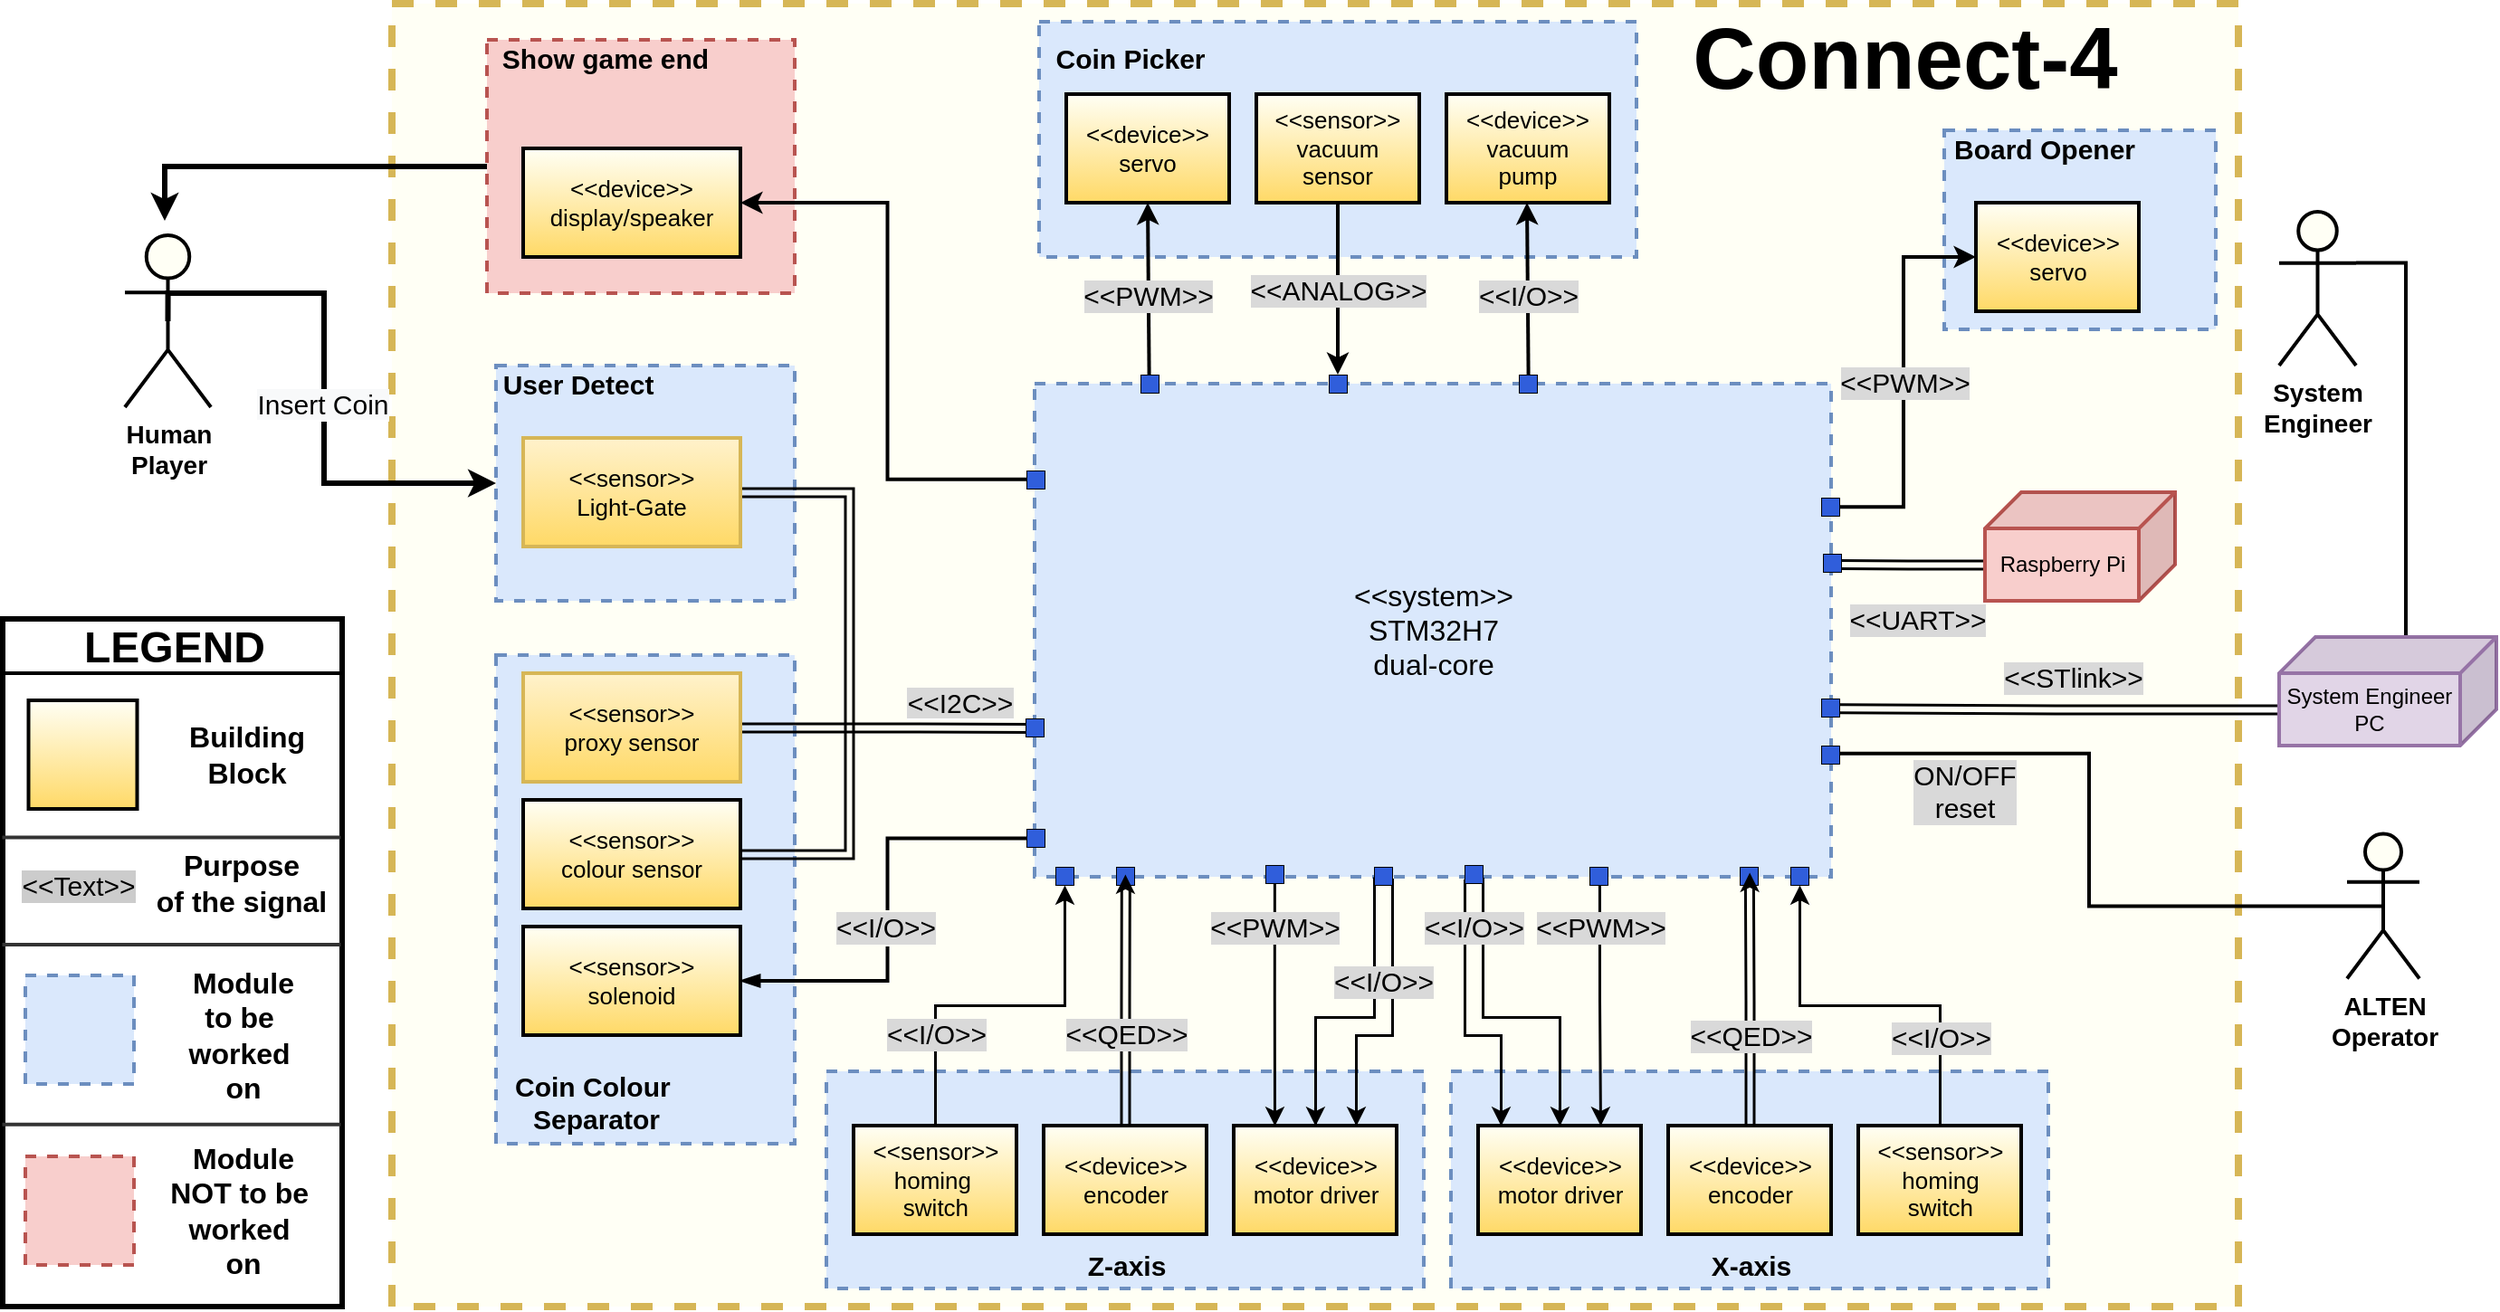<mxfile version="17.4.2" type="device"><diagram id="00yoi1Ky8eB2BO6CKHGO" name="Page-1"><mxGraphModel dx="1700" dy="1131" grid="1" gridSize="10" guides="1" tooltips="1" connect="1" arrows="1" fold="1" page="1" pageScale="1" pageWidth="827" pageHeight="1169" math="0" shadow="0"><root><mxCell id="0"/><mxCell id="1" parent="0"/><mxCell id="k4YN0dnMEfI7_ty_lCwc-16" value="" style="rounded=0;whiteSpace=wrap;html=1;fontSize=24;strokeWidth=3;" vertex="1" parent="1"><mxGeometry x="112.5" y="540" width="187.5" height="380" as="geometry"/></mxCell><mxCell id="MGA8tXkHAFM7N2UBuDl_-1" value="" style="rounded=0;whiteSpace=wrap;html=1;fillColor=#FFFFF5;strokeColor=#d6b656;strokeWidth=4;dashed=1;" parent="1" vertex="1"><mxGeometry x="327.5" y="200" width="1020" height="720" as="geometry"/></mxCell><mxCell id="k4YN0dnMEfI7_ty_lCwc-5" style="edgeStyle=orthogonalEdgeStyle;rounded=0;orthogonalLoop=1;jettySize=auto;html=1;exitX=0;exitY=0.5;exitDx=0;exitDy=0;strokeWidth=3;" edge="1" parent="1" source="MGA8tXkHAFM7N2UBuDl_-2"><mxGeometry relative="1" as="geometry"><mxPoint x="202" y="320" as="targetPoint"/><Array as="points"><mxPoint x="202" y="290"/></Array></mxGeometry></mxCell><mxCell id="MGA8tXkHAFM7N2UBuDl_-2" value="&lt;div style=&quot;text-align: justify&quot;&gt;&lt;br&gt;&lt;/div&gt;" style="rounded=0;whiteSpace=wrap;html=1;dashed=1;strokeWidth=2;fillColor=#f8cecc;strokeColor=#b85450;align=center;" parent="1" vertex="1"><mxGeometry x="380" y="220" width="170" height="140" as="geometry"/></mxCell><mxCell id="MGA8tXkHAFM7N2UBuDl_-3" value="" style="rounded=0;whiteSpace=wrap;html=1;dashed=1;strokeWidth=2;fillColor=#dae8fc;strokeColor=#6c8ebf;" parent="1" vertex="1"><mxGeometry x="685" y="210" width="330" height="130" as="geometry"/></mxCell><mxCell id="MGA8tXkHAFM7N2UBuDl_-4" value="" style="rounded=0;whiteSpace=wrap;html=1;dashed=1;strokeWidth=2;fillColor=#dae8fc;strokeColor=#6c8ebf;" parent="1" vertex="1"><mxGeometry x="385" y="400" width="165" height="130" as="geometry"/></mxCell><mxCell id="MGA8tXkHAFM7N2UBuDl_-5" value="" style="rounded=0;whiteSpace=wrap;html=1;dashed=1;strokeWidth=2;fillColor=#dae8fc;strokeColor=#6c8ebf;" parent="1" vertex="1"><mxGeometry x="1185" y="270" width="150" height="110" as="geometry"/></mxCell><mxCell id="MGA8tXkHAFM7N2UBuDl_-79" value="&amp;lt;&amp;lt;PWM&amp;gt;&amp;gt;" style="edgeStyle=orthogonalEdgeStyle;rounded=0;orthogonalLoop=1;jettySize=auto;html=1;exitX=1;exitY=0.25;exitDx=0;exitDy=0;entryX=0;entryY=0.5;entryDx=0;entryDy=0;fontSize=15;fontColor=default;strokeWidth=2;labelBackgroundColor=#D9D9D9;" parent="1" source="MGA8tXkHAFM7N2UBuDl_-6" target="MGA8tXkHAFM7N2UBuDl_-66" edge="1"><mxGeometry relative="1" as="geometry"/></mxCell><mxCell id="MGA8tXkHAFM7N2UBuDl_-85" value="ON/OFF&lt;br&gt;reset" style="edgeStyle=orthogonalEdgeStyle;rounded=0;orthogonalLoop=1;jettySize=auto;html=1;exitX=1;exitY=0.75;exitDx=0;exitDy=0;entryX=0.5;entryY=0.5;entryDx=0;entryDy=0;entryPerimeter=0;fontSize=15;fontColor=none;strokeWidth=2;endArrow=none;endFill=0;labelBackgroundColor=#D9D9D9;" parent="1" source="MGA8tXkHAFM7N2UBuDl_-6" target="MGA8tXkHAFM7N2UBuDl_-10" edge="1"><mxGeometry x="-0.619" y="-21" relative="1" as="geometry"><mxPoint as="offset"/></mxGeometry></mxCell><mxCell id="MGA8tXkHAFM7N2UBuDl_-6" value="&lt;font style=&quot;font-size: 16px&quot;&gt;&amp;lt;&amp;lt;system&amp;gt;&amp;gt;&lt;br&gt;STM32H7&lt;br&gt;dual-core&lt;/font&gt;" style="rounded=0;whiteSpace=wrap;html=1;dashed=1;strokeWidth=2;fillColor=#dae8fc;strokeColor=#6c8ebf;" parent="1" vertex="1"><mxGeometry x="682.5" y="410" width="440" height="272.5" as="geometry"/></mxCell><mxCell id="MGA8tXkHAFM7N2UBuDl_-9" value="&lt;font style=&quot;font-size: 14px&quot;&gt;&lt;b&gt;System&lt;br&gt;Engineer&lt;/b&gt;&lt;/font&gt;" style="shape=umlActor;verticalLabelPosition=bottom;verticalAlign=top;html=1;strokeWidth=2;fillColor=#FFFFF5;gradientColor=none;" parent="1" vertex="1"><mxGeometry x="1370" y="315" width="42.5" height="85" as="geometry"/></mxCell><mxCell id="MGA8tXkHAFM7N2UBuDl_-10" value="&lt;font style=&quot;font-size: 14px&quot;&gt;&lt;b&gt;ALTEN&lt;br&gt;Operator&lt;/b&gt;&lt;/font&gt;" style="shape=umlActor;verticalLabelPosition=bottom;verticalAlign=top;html=1;strokeWidth=2;fillColor=#FFFFF5;gradientColor=none;" parent="1" vertex="1"><mxGeometry x="1407.5" y="658.75" width="40" height="80" as="geometry"/></mxCell><mxCell id="k4YN0dnMEfI7_ty_lCwc-6" style="edgeStyle=orthogonalEdgeStyle;rounded=0;orthogonalLoop=1;jettySize=auto;html=1;exitX=0.5;exitY=0.5;exitDx=0;exitDy=0;exitPerimeter=0;entryX=0;entryY=0.5;entryDx=0;entryDy=0;strokeWidth=3;" edge="1" parent="1" source="MGA8tXkHAFM7N2UBuDl_-11" target="MGA8tXkHAFM7N2UBuDl_-4"><mxGeometry relative="1" as="geometry"><Array as="points"><mxPoint x="204" y="360"/><mxPoint x="290" y="360"/><mxPoint x="290" y="465"/></Array></mxGeometry></mxCell><mxCell id="k4YN0dnMEfI7_ty_lCwc-10" value="&lt;span style=&quot;font-size: 15px ; background-color: rgb(248 , 249 , 250)&quot;&gt;Insert Coin&lt;/span&gt;" style="edgeLabel;html=1;align=center;verticalAlign=middle;resizable=0;points=[];" vertex="1" connectable="0" parent="k4YN0dnMEfI7_ty_lCwc-6"><mxGeometry x="-0.238" y="-1" relative="1" as="geometry"><mxPoint y="47" as="offset"/></mxGeometry></mxCell><mxCell id="MGA8tXkHAFM7N2UBuDl_-11" value="&lt;font style=&quot;font-size: 14px&quot;&gt;&lt;b&gt;Human&lt;br&gt;Player&lt;/b&gt;&lt;/font&gt;" style="shape=umlActor;verticalLabelPosition=bottom;verticalAlign=top;html=1;strokeWidth=2;fillColor=#FFFFF5;gradientColor=none;" parent="1" vertex="1"><mxGeometry x="180" y="328" width="47.5" height="95" as="geometry"/></mxCell><mxCell id="MGA8tXkHAFM7N2UBuDl_-88" value="&amp;lt;&amp;lt;UART&amp;gt;&amp;gt;" style="edgeStyle=orthogonalEdgeStyle;shape=link;rounded=0;orthogonalLoop=1;jettySize=auto;html=1;exitX=0;exitY=0;exitDx=105;exitDy=40;exitPerimeter=0;entryX=1;entryY=0.366;entryDx=0;entryDy=0;entryPerimeter=0;fontSize=15;fontColor=none;endArrow=none;endFill=0;strokeWidth=1.5;labelBackgroundColor=#D9D9D9;" parent="1" source="MGA8tXkHAFM7N2UBuDl_-12" target="MGA8tXkHAFM7N2UBuDl_-6" edge="1"><mxGeometry x="-0.121" y="30" relative="1" as="geometry"><mxPoint as="offset"/></mxGeometry></mxCell><mxCell id="MGA8tXkHAFM7N2UBuDl_-12" value="Raspberry Pi" style="shape=cube;whiteSpace=wrap;html=1;boundedLbl=1;backgroundOutline=1;darkOpacity=0.05;darkOpacity2=0.1;strokeWidth=2;fillColor=#f8cecc;strokeColor=#b85450;flipH=1;flipV=0;" parent="1" vertex="1"><mxGeometry x="1207.5" y="470" width="105" height="60" as="geometry"/></mxCell><mxCell id="MGA8tXkHAFM7N2UBuDl_-96" style="edgeStyle=orthogonalEdgeStyle;rounded=0;orthogonalLoop=1;jettySize=auto;html=1;exitX=-0.001;exitY=0.194;exitDx=0;exitDy=0;entryX=1;entryY=0.5;entryDx=0;entryDy=0;labelBackgroundColor=#D9D9D9;fontSize=15;fontColor=none;endArrow=classic;endFill=1;strokeWidth=2;exitPerimeter=0;" parent="1" source="MGA8tXkHAFM7N2UBuDl_-6" target="MGA8tXkHAFM7N2UBuDl_-13" edge="1"><mxGeometry relative="1" as="geometry"/></mxCell><mxCell id="MGA8tXkHAFM7N2UBuDl_-13" value="&amp;lt;&amp;lt;device&amp;gt;&amp;gt;&lt;br&gt;display/speaker" style="rounded=0;whiteSpace=wrap;html=1;fontSize=13;fontColor=none;strokeWidth=2;fillColor=#FFFFF5;gradientColor=#FFD966;" parent="1" vertex="1"><mxGeometry x="400" y="280" width="120" height="60" as="geometry"/></mxCell><mxCell id="MGA8tXkHAFM7N2UBuDl_-14" value="&lt;b&gt;&lt;font style=&quot;font-size: 15px&quot;&gt;Show game end&lt;/font&gt;&lt;/b&gt;" style="text;html=1;align=center;verticalAlign=middle;resizable=0;points=[];autosize=1;strokeColor=none;fillColor=none;fontSize=13;fontColor=none;" parent="1" vertex="1"><mxGeometry x="380" y="220" width="130" height="20" as="geometry"/></mxCell><mxCell id="MGA8tXkHAFM7N2UBuDl_-15" value="&lt;b&gt;&lt;font style=&quot;font-size: 15px&quot;&gt;Coin Picker&lt;/font&gt;&lt;/b&gt;" style="text;html=1;align=center;verticalAlign=middle;resizable=0;points=[];autosize=1;strokeColor=none;fillColor=none;fontSize=13;fontColor=none;" parent="1" vertex="1"><mxGeometry x="685" y="220" width="100" height="20" as="geometry"/></mxCell><mxCell id="MGA8tXkHAFM7N2UBuDl_-16" value="&lt;b&gt;Board Opener&lt;/b&gt;" style="text;html=1;align=center;verticalAlign=middle;resizable=0;points=[];autosize=1;strokeColor=none;fillColor=none;fontSize=15;fontColor=none;" parent="1" vertex="1"><mxGeometry x="1180" y="270" width="120" height="20" as="geometry"/></mxCell><mxCell id="MGA8tXkHAFM7N2UBuDl_-17" value="&lt;b&gt;User Detect&lt;/b&gt;" style="text;html=1;align=center;verticalAlign=middle;resizable=0;points=[];autosize=1;strokeColor=none;fillColor=none;fontSize=15;fontColor=none;" parent="1" vertex="1"><mxGeometry x="380" y="400" width="100" height="20" as="geometry"/></mxCell><mxCell id="MGA8tXkHAFM7N2UBuDl_-21" value="&amp;lt;&amp;lt;device&amp;gt;&amp;gt;&lt;br&gt;servo" style="rounded=0;whiteSpace=wrap;html=1;fontSize=13;fontColor=none;strokeWidth=2;fillColor=#FFFFF5;gradientColor=#FFD966;" parent="1" vertex="1"><mxGeometry x="700" y="250" width="90" height="60" as="geometry"/></mxCell><mxCell id="MGA8tXkHAFM7N2UBuDl_-76" value="&amp;lt;&amp;lt;ANALOG&amp;gt;&amp;gt;" style="edgeStyle=orthogonalEdgeStyle;rounded=0;orthogonalLoop=1;jettySize=auto;html=1;exitX=0.5;exitY=1;exitDx=0;exitDy=0;entryX=0.5;entryY=0;entryDx=0;entryDy=0;fontSize=15;fontColor=none;strokeWidth=2;labelBackgroundColor=#D9D9D9;" parent="1" source="MGA8tXkHAFM7N2UBuDl_-23" target="MGA8tXkHAFM7N2UBuDl_-110" edge="1"><mxGeometry relative="1" as="geometry"/></mxCell><mxCell id="MGA8tXkHAFM7N2UBuDl_-23" value="&amp;lt;&amp;lt;sensor&amp;gt;&amp;gt;&lt;br&gt;vacuum&lt;br&gt;sensor" style="rounded=0;whiteSpace=wrap;html=1;fontSize=13;fontColor=none;strokeWidth=2;fillColor=#FFFFF5;gradientColor=#FFD966;" parent="1" vertex="1"><mxGeometry x="805" y="250" width="90" height="60" as="geometry"/></mxCell><mxCell id="MGA8tXkHAFM7N2UBuDl_-24" value="&amp;lt;&amp;lt;device&amp;gt;&amp;gt;&lt;br&gt;vacuum&lt;br&gt;pump" style="rounded=0;whiteSpace=wrap;html=1;fontSize=13;fontColor=none;strokeWidth=2;fillColor=#FFFFF5;gradientColor=#FFD966;" parent="1" vertex="1"><mxGeometry x="910" y="250" width="90" height="60" as="geometry"/></mxCell><mxCell id="MGA8tXkHAFM7N2UBuDl_-25" value="" style="rounded=0;whiteSpace=wrap;html=1;dashed=1;strokeWidth=2;fillColor=#dae8fc;strokeColor=#6c8ebf;" parent="1" vertex="1"><mxGeometry x="385" y="560" width="165" height="270" as="geometry"/></mxCell><mxCell id="MGA8tXkHAFM7N2UBuDl_-46" value="" style="rounded=0;whiteSpace=wrap;html=1;dashed=1;strokeWidth=2;fillColor=#dae8fc;strokeColor=#6c8ebf;" parent="1" vertex="1"><mxGeometry x="912.5" y="790" width="330" height="120" as="geometry"/></mxCell><mxCell id="MGA8tXkHAFM7N2UBuDl_-51" value="" style="rounded=0;whiteSpace=wrap;html=1;dashed=1;strokeWidth=2;fillColor=#dae8fc;strokeColor=#6c8ebf;" parent="1" vertex="1"><mxGeometry x="567.5" y="790" width="330" height="120" as="geometry"/></mxCell><mxCell id="MGA8tXkHAFM7N2UBuDl_-97" value="&amp;lt;&amp;lt;I/O&amp;gt;&amp;gt;" style="edgeStyle=orthogonalEdgeStyle;rounded=0;orthogonalLoop=1;jettySize=auto;html=1;exitX=0.5;exitY=0;exitDx=0;exitDy=0;entryX=0.5;entryY=1;entryDx=0;entryDy=0;labelBackgroundColor=#D9D9D9;fontSize=15;fontColor=none;endArrow=classic;endFill=1;strokeWidth=1.5;" parent="1" source="MGA8tXkHAFM7N2UBuDl_-53" target="MGA8tXkHAFM7N2UBuDl_-125" edge="1"><mxGeometry x="-0.502" relative="1" as="geometry"><mxPoint as="offset"/></mxGeometry></mxCell><mxCell id="MGA8tXkHAFM7N2UBuDl_-53" value="&amp;lt;&amp;lt;sensor&amp;gt;&amp;gt;&lt;br&gt;homing&amp;nbsp;&lt;br&gt;switch" style="rounded=0;whiteSpace=wrap;html=1;fontSize=13;fontColor=none;strokeWidth=2;fillColor=#FFFFF5;gradientColor=#FFD966;" parent="1" vertex="1"><mxGeometry x="582.5" y="820" width="90" height="60" as="geometry"/></mxCell><mxCell id="MGA8tXkHAFM7N2UBuDl_-98" value="&amp;lt;&amp;lt;QED&amp;gt;&amp;gt;" style="edgeStyle=orthogonalEdgeStyle;rounded=0;orthogonalLoop=1;jettySize=auto;html=1;exitX=0.5;exitY=0;exitDx=0;exitDy=0;entryX=0.114;entryY=1.006;entryDx=0;entryDy=0;entryPerimeter=0;labelBackgroundColor=#D9D9D9;fontSize=15;fontColor=none;endArrow=none;endFill=0;strokeWidth=1.5;shape=link;" parent="1" source="MGA8tXkHAFM7N2UBuDl_-54" target="MGA8tXkHAFM7N2UBuDl_-6" edge="1"><mxGeometry x="-0.265" relative="1" as="geometry"><mxPoint y="-1" as="offset"/></mxGeometry></mxCell><mxCell id="MGA8tXkHAFM7N2UBuDl_-54" value="&amp;lt;&amp;lt;device&amp;gt;&amp;gt;&lt;br&gt;encoder" style="rounded=0;whiteSpace=wrap;html=1;fontSize=13;fontColor=none;strokeWidth=2;fillColor=#FFFFF5;gradientColor=#FFD966;" parent="1" vertex="1"><mxGeometry x="687.5" y="820" width="90" height="60" as="geometry"/></mxCell><mxCell id="MGA8tXkHAFM7N2UBuDl_-100" value="&amp;lt;&amp;lt;PWM&amp;gt;&amp;gt;" style="edgeStyle=orthogonalEdgeStyle;rounded=0;orthogonalLoop=1;jettySize=auto;html=1;exitX=0.301;exitY=0.991;exitDx=0;exitDy=0;entryX=0.25;entryY=0;entryDx=0;entryDy=0;labelBackgroundColor=#D9D9D9;fontSize=15;fontColor=none;endArrow=classic;endFill=1;strokeWidth=1.5;exitPerimeter=0;" parent="1" source="MGA8tXkHAFM7N2UBuDl_-6" target="MGA8tXkHAFM7N2UBuDl_-55" edge="1"><mxGeometry x="-0.572" width="820" height="686" relative="1" as="geometry"><mxPoint as="offset"/></mxGeometry></mxCell><mxCell id="MGA8tXkHAFM7N2UBuDl_-123" value="" style="rounded=0;whiteSpace=wrap;html=1;labelBackgroundColor=#D9D9D9;labelBorderColor=default;fontSize=15;strokeWidth=0.5;fillColor=#305EDB;strokeColor=default;" parent="MGA8tXkHAFM7N2UBuDl_-100" vertex="1"><mxGeometry x="810" y="676" width="10" height="10" as="geometry"/></mxCell><mxCell id="MGA8tXkHAFM7N2UBuDl_-102" style="edgeStyle=orthogonalEdgeStyle;rounded=0;orthogonalLoop=1;jettySize=auto;html=1;exitX=0.75;exitY=0;exitDx=0;exitDy=0;entryX=0.447;entryY=1.003;entryDx=0;entryDy=0;entryPerimeter=0;labelBackgroundColor=#D9D9D9;fontSize=15;fontColor=none;endArrow=none;endFill=0;strokeWidth=1.5;" parent="1" source="MGA8tXkHAFM7N2UBuDl_-55" target="MGA8tXkHAFM7N2UBuDl_-6" edge="1"><mxGeometry relative="1" as="geometry"><Array as="points"><mxPoint x="860" y="770"/><mxPoint x="880" y="770"/><mxPoint x="880" y="683"/></Array></mxGeometry></mxCell><mxCell id="MGA8tXkHAFM7N2UBuDl_-55" value="&amp;lt;&amp;lt;device&amp;gt;&amp;gt;&lt;br&gt;motor driver" style="rounded=0;whiteSpace=wrap;html=1;fontSize=13;fontColor=none;strokeWidth=2;fillColor=#FFFFF5;gradientColor=#FFD966;" parent="1" vertex="1"><mxGeometry x="792.5" y="820" width="90" height="60" as="geometry"/></mxCell><mxCell id="MGA8tXkHAFM7N2UBuDl_-107" value="&amp;lt;&amp;lt;I/O&amp;gt;&amp;gt;" style="edgeStyle=orthogonalEdgeStyle;rounded=0;orthogonalLoop=1;jettySize=auto;html=1;exitX=0.5;exitY=0;exitDx=0;exitDy=0;entryX=0.5;entryY=1;entryDx=0;entryDy=0;labelBackgroundColor=#D9D9D9;fontSize=15;fontColor=none;endArrow=classic;endFill=1;strokeWidth=1.5;" parent="1" source="MGA8tXkHAFM7N2UBuDl_-56" target="MGA8tXkHAFM7N2UBuDl_-118" edge="1"><mxGeometry x="-0.535" relative="1" as="geometry"><mxPoint as="offset"/></mxGeometry></mxCell><mxCell id="MGA8tXkHAFM7N2UBuDl_-56" value="&amp;lt;&amp;lt;sensor&amp;gt;&amp;gt;&lt;br&gt;homing&lt;br&gt;switch" style="rounded=0;whiteSpace=wrap;html=1;fontSize=13;fontColor=none;strokeWidth=2;fillColor=#FFFFF5;gradientColor=#FFD966;" parent="1" vertex="1"><mxGeometry x="1137.5" y="820" width="90" height="60" as="geometry"/></mxCell><mxCell id="MGA8tXkHAFM7N2UBuDl_-106" value="&amp;lt;&amp;lt;QED&amp;gt;&amp;gt;" style="edgeStyle=orthogonalEdgeStyle;rounded=0;orthogonalLoop=1;jettySize=auto;html=1;exitX=0.5;exitY=0;exitDx=0;exitDy=0;entryX=0.897;entryY=1.001;entryDx=0;entryDy=0;entryPerimeter=0;labelBackgroundColor=#D9D9D9;fontSize=15;fontColor=none;endArrow=none;endFill=0;strokeWidth=1.5;shape=link;" parent="1" source="MGA8tXkHAFM7N2UBuDl_-57" target="MGA8tXkHAFM7N2UBuDl_-6" edge="1"><mxGeometry x="-0.273" relative="1" as="geometry"><mxPoint as="offset"/></mxGeometry></mxCell><mxCell id="MGA8tXkHAFM7N2UBuDl_-57" value="&amp;lt;&amp;lt;device&amp;gt;&amp;gt;&lt;br&gt;encoder" style="rounded=0;whiteSpace=wrap;html=1;fontSize=13;fontColor=none;strokeWidth=2;fillColor=#FFFFF5;gradientColor=#FFD966;" parent="1" vertex="1"><mxGeometry x="1032.5" y="820" width="90" height="60" as="geometry"/></mxCell><mxCell id="MGA8tXkHAFM7N2UBuDl_-103" style="edgeStyle=orthogonalEdgeStyle;rounded=0;orthogonalLoop=1;jettySize=auto;html=1;exitX=0.25;exitY=0;exitDx=0;exitDy=0;entryX=0.54;entryY=1.004;entryDx=0;entryDy=0;entryPerimeter=0;labelBackgroundColor=#D9D9D9;fontSize=15;fontColor=none;endArrow=none;endFill=0;strokeWidth=1.5;" parent="1" source="MGA8tXkHAFM7N2UBuDl_-58" target="MGA8tXkHAFM7N2UBuDl_-6" edge="1"><mxGeometry relative="1" as="geometry"><Array as="points"><mxPoint x="940" y="820"/><mxPoint x="940" y="770"/><mxPoint x="920" y="770"/><mxPoint x="920" y="684"/></Array></mxGeometry></mxCell><mxCell id="MGA8tXkHAFM7N2UBuDl_-104" value="&amp;lt;&amp;lt;I/O&amp;gt;&amp;gt;" style="edgeStyle=orthogonalEdgeStyle;rounded=0;orthogonalLoop=1;jettySize=auto;html=1;exitX=0.5;exitY=0;exitDx=0;exitDy=0;labelBackgroundColor=#D9D9D9;fontSize=15;fontColor=none;endArrow=none;endFill=0;strokeWidth=1.5;entryX=0.564;entryY=1.001;entryDx=0;entryDy=0;entryPerimeter=0;" parent="1" source="MGA8tXkHAFM7N2UBuDl_-58" target="MGA8tXkHAFM7N2UBuDl_-6" edge="1"><mxGeometry x="0.691" y="5" relative="1" as="geometry"><mxPoint x="940" y="683" as="targetPoint"/><Array as="points"><mxPoint x="972" y="760"/><mxPoint x="930" y="760"/><mxPoint x="930" y="683"/></Array><mxPoint as="offset"/></mxGeometry></mxCell><mxCell id="MGA8tXkHAFM7N2UBuDl_-105" value="&amp;lt;&amp;lt;PWM&amp;gt;&amp;gt;" style="edgeStyle=orthogonalEdgeStyle;rounded=0;orthogonalLoop=1;jettySize=auto;html=1;exitX=0.709;exitY=1.01;exitDx=0;exitDy=0;entryX=0.75;entryY=0;entryDx=0;entryDy=0;labelBackgroundColor=#D9D9D9;fontSize=15;fontColor=none;endArrow=classic;endFill=1;strokeWidth=1.5;exitPerimeter=0;" parent="1" source="MGA8tXkHAFM7N2UBuDl_-6" target="MGA8tXkHAFM7N2UBuDl_-58" edge="1"><mxGeometry x="-0.634" y="1" relative="1" as="geometry"><mxPoint as="offset"/></mxGeometry></mxCell><mxCell id="MGA8tXkHAFM7N2UBuDl_-58" value="&amp;lt;&amp;lt;device&amp;gt;&amp;gt;&lt;br&gt;motor driver" style="rounded=0;whiteSpace=wrap;html=1;fontSize=13;fontColor=none;strokeWidth=2;fillColor=#FFFFF5;gradientColor=#FFD966;" parent="1" vertex="1"><mxGeometry x="927.5" y="820" width="90" height="60" as="geometry"/></mxCell><mxCell id="MGA8tXkHAFM7N2UBuDl_-91" style="edgeStyle=orthogonalEdgeStyle;rounded=0;orthogonalLoop=1;jettySize=auto;html=1;exitX=1;exitY=0.5;exitDx=0;exitDy=0;entryX=1;entryY=0.5;entryDx=0;entryDy=0;fontSize=15;fontColor=none;endArrow=none;endFill=0;strokeWidth=1.5;shape=link;" parent="1" source="MGA8tXkHAFM7N2UBuDl_-59" target="MGA8tXkHAFM7N2UBuDl_-63" edge="1"><mxGeometry relative="1" as="geometry"><Array as="points"><mxPoint x="580" y="470"/><mxPoint x="580" y="670"/></Array></mxGeometry></mxCell><mxCell id="MGA8tXkHAFM7N2UBuDl_-59" value="&amp;lt;&amp;lt;sensor&amp;gt;&amp;gt;&lt;br&gt;Light-Gate" style="rounded=0;whiteSpace=wrap;html=1;fontSize=13;strokeWidth=2;fillColor=#fff2cc;strokeColor=#d6b656;gradientColor=#FFD966;" parent="1" vertex="1"><mxGeometry x="400" y="440" width="120" height="60" as="geometry"/></mxCell><mxCell id="MGA8tXkHAFM7N2UBuDl_-60" value="&lt;b&gt;Z-axis&lt;/b&gt;" style="text;html=1;align=center;verticalAlign=middle;resizable=0;points=[];autosize=1;strokeColor=none;fillColor=none;fontSize=15;fontColor=none;" parent="1" vertex="1"><mxGeometry x="702.5" y="887" width="60" height="20" as="geometry"/></mxCell><mxCell id="MGA8tXkHAFM7N2UBuDl_-61" value="&lt;b&gt;X-axis&lt;/b&gt;" style="text;html=1;align=center;verticalAlign=middle;resizable=0;points=[];autosize=1;strokeColor=none;fillColor=none;fontSize=15;fontColor=none;" parent="1" vertex="1"><mxGeometry x="1047.5" y="887" width="60" height="20" as="geometry"/></mxCell><mxCell id="MGA8tXkHAFM7N2UBuDl_-92" value="&lt;span style=&quot;background-color: rgb(217 , 217 , 217)&quot;&gt;&amp;lt;&amp;lt;I2C&amp;gt;&amp;gt;&lt;/span&gt;" style="edgeStyle=orthogonalEdgeStyle;shape=link;rounded=0;orthogonalLoop=1;jettySize=auto;html=1;exitX=1;exitY=0.5;exitDx=0;exitDy=0;fontSize=15;fontColor=none;endArrow=none;endFill=0;strokeWidth=1.5;entryX=0;entryY=0.698;entryDx=0;entryDy=0;entryPerimeter=0;" parent="1" source="MGA8tXkHAFM7N2UBuDl_-62" target="MGA8tXkHAFM7N2UBuDl_-6" edge="1"><mxGeometry x="0.49" y="14" relative="1" as="geometry"><mxPoint x="680" y="600" as="targetPoint"/><mxPoint as="offset"/></mxGeometry></mxCell><mxCell id="MGA8tXkHAFM7N2UBuDl_-62" value="&amp;lt;&amp;lt;sensor&amp;gt;&amp;gt;&lt;br&gt;proxy sensor" style="rounded=0;whiteSpace=wrap;html=1;fontSize=13;strokeWidth=2;fillColor=#fff2cc;strokeColor=#d6b656;gradientColor=#FFD966;" parent="1" vertex="1"><mxGeometry x="400" y="570" width="120" height="60" as="geometry"/></mxCell><mxCell id="MGA8tXkHAFM7N2UBuDl_-63" value="&amp;lt;&amp;lt;sensor&amp;gt;&amp;gt;&lt;br&gt;colour sensor" style="rounded=0;whiteSpace=wrap;html=1;fontSize=13;fontColor=none;strokeWidth=2;fillColor=#FFFFF5;gradientColor=#FFD966;" parent="1" vertex="1"><mxGeometry x="400" y="640" width="120" height="60" as="geometry"/></mxCell><mxCell id="MGA8tXkHAFM7N2UBuDl_-94" value="&lt;p style=&quot;line-height: 0.3&quot;&gt;&lt;br&gt;&lt;/p&gt;" style="edgeStyle=orthogonalEdgeStyle;rounded=0;orthogonalLoop=1;jettySize=auto;html=1;exitX=0;exitY=0.922;exitDx=0;exitDy=0;entryX=1;entryY=0.5;entryDx=0;entryDy=0;fontSize=15;fontColor=none;endArrow=blockThin;endFill=1;strokeWidth=2;exitPerimeter=0;" parent="1" source="MGA8tXkHAFM7N2UBuDl_-6" target="MGA8tXkHAFM7N2UBuDl_-64" edge="1"><mxGeometry x="0.078" relative="1" as="geometry"><mxPoint as="offset"/></mxGeometry></mxCell><mxCell id="MGA8tXkHAFM7N2UBuDl_-95" value="&amp;lt;&amp;lt;I/O&amp;gt;&amp;gt;" style="edgeLabel;html=1;align=center;verticalAlign=middle;resizable=0;points=[];fontSize=15;fontColor=none;labelBorderColor=#FFFFF5;labelBackgroundColor=#D9D9D9;" parent="MGA8tXkHAFM7N2UBuDl_-94" vertex="1" connectable="0"><mxGeometry x="-0.431" y="2" relative="1" as="geometry"><mxPoint x="-14" y="47" as="offset"/></mxGeometry></mxCell><mxCell id="MGA8tXkHAFM7N2UBuDl_-64" value="&amp;lt;&amp;lt;sensor&amp;gt;&amp;gt;&lt;br&gt;solenoid" style="rounded=0;whiteSpace=wrap;html=1;fontSize=13;fontColor=none;strokeWidth=2;fillColor=#FFFFF5;gradientColor=#FFD966;" parent="1" vertex="1"><mxGeometry x="400" y="710" width="120" height="60" as="geometry"/></mxCell><mxCell id="MGA8tXkHAFM7N2UBuDl_-65" value="Coin Colour&amp;nbsp;&lt;br&gt;Separator" style="text;html=1;align=center;verticalAlign=middle;resizable=0;points=[];autosize=1;strokeColor=none;fillColor=none;fontSize=15;fontColor=none;fontStyle=1" parent="1" vertex="1"><mxGeometry x="385" y="787" width="110" height="40" as="geometry"/></mxCell><mxCell id="MGA8tXkHAFM7N2UBuDl_-66" value="&amp;lt;&amp;lt;device&amp;gt;&amp;gt;&lt;br&gt;servo" style="rounded=0;whiteSpace=wrap;html=1;fontSize=13;fontColor=none;strokeWidth=2;fillColor=#FFFFF5;gradientColor=#FFD966;" parent="1" vertex="1"><mxGeometry x="1202.5" y="310" width="90" height="60" as="geometry"/></mxCell><mxCell id="MGA8tXkHAFM7N2UBuDl_-87" value="&amp;lt;&amp;lt;STlink&amp;gt;&amp;gt;" style="edgeStyle=orthogonalEdgeStyle;shape=link;rounded=0;orthogonalLoop=1;jettySize=auto;html=1;exitX=0;exitY=0;exitDx=120;exitDy=40;exitPerimeter=0;entryX=0.999;entryY=0.658;entryDx=0;entryDy=0;entryPerimeter=0;fontSize=15;fontColor=none;endArrow=none;endFill=0;strokeWidth=1.5;labelBackgroundColor=#D9D9D9;" parent="1" source="MGA8tXkHAFM7N2UBuDl_-67" target="MGA8tXkHAFM7N2UBuDl_-6" edge="1"><mxGeometry x="-0.083" y="-18" relative="1" as="geometry"><mxPoint as="offset"/></mxGeometry></mxCell><mxCell id="MGA8tXkHAFM7N2UBuDl_-89" style="edgeStyle=orthogonalEdgeStyle;rounded=0;orthogonalLoop=1;jettySize=auto;html=1;exitX=0;exitY=0;exitDx=50;exitDy=0;exitPerimeter=0;entryX=1;entryY=0.333;entryDx=0;entryDy=0;entryPerimeter=0;fontSize=15;fontColor=none;endArrow=none;endFill=0;strokeWidth=2;" parent="1" source="MGA8tXkHAFM7N2UBuDl_-67" target="MGA8tXkHAFM7N2UBuDl_-9" edge="1"><mxGeometry relative="1" as="geometry"/></mxCell><mxCell id="MGA8tXkHAFM7N2UBuDl_-67" value="System Engineer&lt;br&gt;PC" style="shape=cube;whiteSpace=wrap;html=1;boundedLbl=1;backgroundOutline=1;darkOpacity=0.05;darkOpacity2=0.1;strokeWidth=2;fillColor=#e1d5e7;strokeColor=#9673a6;flipV=0;flipH=1;" parent="1" vertex="1"><mxGeometry x="1370" y="550" width="120" height="60" as="geometry"/></mxCell><mxCell id="MGA8tXkHAFM7N2UBuDl_-77" value="&amp;lt;&amp;lt;PWM&amp;gt;&amp;gt;" style="endArrow=classic;html=1;rounded=0;fontSize=15;fontColor=none;strokeWidth=2;entryX=0.5;entryY=1;entryDx=0;entryDy=0;exitX=0.144;exitY=0.004;exitDx=0;exitDy=0;exitPerimeter=0;labelBackgroundColor=#D9D9D9;" parent="1" source="MGA8tXkHAFM7N2UBuDl_-6" target="MGA8tXkHAFM7N2UBuDl_-21" edge="1"><mxGeometry width="50" height="50" relative="1" as="geometry"><mxPoint x="780" y="490" as="sourcePoint"/><mxPoint x="830" y="440" as="targetPoint"/></mxGeometry></mxCell><mxCell id="MGA8tXkHAFM7N2UBuDl_-78" value="&amp;lt;&amp;lt;I/O&amp;gt;&amp;gt;" style="endArrow=classic;html=1;rounded=0;fontSize=15;fontColor=default;strokeWidth=2;entryX=0.5;entryY=1;entryDx=0;entryDy=0;exitX=0.144;exitY=0.004;exitDx=0;exitDy=0;exitPerimeter=0;labelBackgroundColor=#D9D9D9;" parent="1" edge="1"><mxGeometry width="50" height="50" relative="1" as="geometry"><mxPoint x="955.36" y="411.09" as="sourcePoint"/><mxPoint x="954.5" y="310" as="targetPoint"/></mxGeometry></mxCell><mxCell id="MGA8tXkHAFM7N2UBuDl_-101" value="&amp;lt;&amp;lt;I/O&amp;gt;&amp;gt;" style="edgeStyle=orthogonalEdgeStyle;rounded=0;orthogonalLoop=1;jettySize=auto;html=1;exitX=0.5;exitY=0;exitDx=0;exitDy=0;entryX=0.425;entryY=1;entryDx=0;entryDy=0;entryPerimeter=0;labelBackgroundColor=#D9D9D9;fontSize=15;fontColor=none;endArrow=none;endFill=0;strokeWidth=1.5;" parent="1" source="MGA8tXkHAFM7N2UBuDl_-55" target="MGA8tXkHAFM7N2UBuDl_-6" edge="1"><mxGeometry x="0.32" y="-5" relative="1" as="geometry"><Array as="points"><mxPoint x="838" y="760"/><mxPoint x="870" y="760"/><mxPoint x="870" y="682"/></Array><mxPoint as="offset"/></mxGeometry></mxCell><mxCell id="MGA8tXkHAFM7N2UBuDl_-108" value="" style="rounded=0;whiteSpace=wrap;html=1;labelBackgroundColor=#D9D9D9;labelBorderColor=default;fontSize=15;strokeWidth=0.5;fillColor=#305EDB;strokeColor=default;" parent="1" vertex="1"><mxGeometry x="678" y="458" width="10" height="10" as="geometry"/></mxCell><mxCell id="MGA8tXkHAFM7N2UBuDl_-109" value="" style="rounded=0;whiteSpace=wrap;html=1;labelBackgroundColor=#D9D9D9;labelBorderColor=default;fontSize=15;strokeWidth=0.5;fillColor=#305EDB;strokeColor=default;" parent="1" vertex="1"><mxGeometry x="741" y="405" width="10" height="10" as="geometry"/></mxCell><mxCell id="MGA8tXkHAFM7N2UBuDl_-110" value="" style="rounded=0;whiteSpace=wrap;html=1;labelBackgroundColor=#D9D9D9;labelBorderColor=default;fontSize=15;strokeWidth=0.5;fillColor=#305EDB;strokeColor=default;" parent="1" vertex="1"><mxGeometry x="845" y="405" width="10" height="10" as="geometry"/></mxCell><mxCell id="MGA8tXkHAFM7N2UBuDl_-112" value="" style="rounded=0;whiteSpace=wrap;html=1;labelBackgroundColor=#D9D9D9;labelBorderColor=default;fontSize=15;strokeWidth=0.5;fillColor=#305EDB;strokeColor=default;" parent="1" vertex="1"><mxGeometry x="950" y="405" width="10" height="10" as="geometry"/></mxCell><mxCell id="MGA8tXkHAFM7N2UBuDl_-113" value="" style="rounded=0;whiteSpace=wrap;html=1;labelBackgroundColor=#D9D9D9;labelBorderColor=default;fontSize=15;strokeWidth=0.5;fillColor=#305EDB;strokeColor=default;" parent="1" vertex="1"><mxGeometry x="1117" y="473" width="10" height="10" as="geometry"/></mxCell><mxCell id="MGA8tXkHAFM7N2UBuDl_-115" value="" style="rounded=0;whiteSpace=wrap;html=1;labelBackgroundColor=#D9D9D9;labelBorderColor=default;fontSize=15;strokeWidth=0.5;fillColor=#305EDB;strokeColor=default;" parent="1" vertex="1"><mxGeometry x="1118" y="504" width="10" height="10" as="geometry"/></mxCell><mxCell id="MGA8tXkHAFM7N2UBuDl_-116" value="" style="rounded=0;whiteSpace=wrap;html=1;labelBackgroundColor=#D9D9D9;labelBorderColor=default;fontSize=15;strokeWidth=0.5;fillColor=#305EDB;strokeColor=default;" parent="1" vertex="1"><mxGeometry x="1117" y="584" width="10" height="10" as="geometry"/></mxCell><mxCell id="MGA8tXkHAFM7N2UBuDl_-117" value="" style="rounded=0;whiteSpace=wrap;html=1;labelBackgroundColor=#D9D9D9;labelBorderColor=default;fontSize=15;strokeWidth=0.5;fillColor=#305EDB;strokeColor=default;" parent="1" vertex="1"><mxGeometry x="1117" y="610" width="10" height="10" as="geometry"/></mxCell><mxCell id="MGA8tXkHAFM7N2UBuDl_-118" value="" style="rounded=0;whiteSpace=wrap;html=1;labelBackgroundColor=#D9D9D9;labelBorderColor=default;fontSize=15;strokeWidth=0.5;fillColor=#305EDB;strokeColor=default;" parent="1" vertex="1"><mxGeometry x="1100" y="677" width="10" height="10" as="geometry"/></mxCell><mxCell id="MGA8tXkHAFM7N2UBuDl_-119" value="" style="rounded=0;whiteSpace=wrap;html=1;labelBackgroundColor=#D9D9D9;labelBorderColor=default;fontSize=15;strokeWidth=0.5;fillColor=#305EDB;strokeColor=default;" parent="1" vertex="1"><mxGeometry x="1072" y="677" width="10" height="10" as="geometry"/></mxCell><mxCell id="MGA8tXkHAFM7N2UBuDl_-120" value="" style="rounded=0;whiteSpace=wrap;html=1;labelBackgroundColor=#D9D9D9;labelBorderColor=default;fontSize=15;strokeWidth=0.5;fillColor=#305EDB;strokeColor=default;" parent="1" vertex="1"><mxGeometry x="989" y="677" width="10" height="10" as="geometry"/></mxCell><mxCell id="MGA8tXkHAFM7N2UBuDl_-121" value="" style="rounded=0;whiteSpace=wrap;html=1;labelBackgroundColor=#D9D9D9;labelBorderColor=default;fontSize=15;strokeWidth=0.5;fillColor=#305EDB;strokeColor=default;" parent="1" vertex="1"><mxGeometry x="920" y="676" width="10" height="10" as="geometry"/></mxCell><mxCell id="MGA8tXkHAFM7N2UBuDl_-122" value="" style="rounded=0;whiteSpace=wrap;html=1;labelBackgroundColor=#D9D9D9;labelBorderColor=default;fontSize=15;strokeWidth=0.5;fillColor=#305EDB;strokeColor=default;" parent="1" vertex="1"><mxGeometry x="870" y="677" width="10" height="10" as="geometry"/></mxCell><mxCell id="MGA8tXkHAFM7N2UBuDl_-124" value="" style="rounded=0;whiteSpace=wrap;html=1;labelBackgroundColor=#D9D9D9;labelBorderColor=default;fontSize=15;strokeWidth=0.5;fillColor=#305EDB;strokeColor=default;" parent="1" vertex="1"><mxGeometry x="727.5" y="677" width="10" height="10" as="geometry"/></mxCell><mxCell id="MGA8tXkHAFM7N2UBuDl_-125" value="" style="rounded=0;whiteSpace=wrap;html=1;labelBackgroundColor=#D9D9D9;labelBorderColor=default;fontSize=15;strokeWidth=0.5;fillColor=#305EDB;strokeColor=default;" parent="1" vertex="1"><mxGeometry x="694" y="677" width="10" height="10" as="geometry"/></mxCell><mxCell id="MGA8tXkHAFM7N2UBuDl_-126" value="" style="rounded=0;whiteSpace=wrap;html=1;labelBackgroundColor=#D9D9D9;labelBorderColor=default;fontSize=15;strokeWidth=0.5;fillColor=#305EDB;strokeColor=default;" parent="1" vertex="1"><mxGeometry x="678" y="656" width="10" height="10" as="geometry"/></mxCell><mxCell id="MGA8tXkHAFM7N2UBuDl_-127" value="" style="rounded=0;whiteSpace=wrap;html=1;labelBackgroundColor=#D9D9D9;labelBorderColor=default;fontSize=15;strokeWidth=0.5;fillColor=#305EDB;strokeColor=default;" parent="1" vertex="1"><mxGeometry x="677.5" y="595" width="10" height="10" as="geometry"/></mxCell><mxCell id="MGA8tXkHAFM7N2UBuDl_-128" value="&lt;font style=&quot;font-size: 48px&quot;&gt;Connect-4&lt;/font&gt;" style="text;html=1;align=center;verticalAlign=middle;resizable=0;points=[];autosize=1;strokeColor=none;fillColor=none;fontSize=24;fontColor=default;fontStyle=1" parent="1" vertex="1"><mxGeometry x="1037.5" y="210" width="250" height="40" as="geometry"/></mxCell><mxCell id="MGA8tXkHAFM7N2UBuDl_-132" value="" style="endArrow=classic;html=1;rounded=0;labelBackgroundColor=#D9D9D9;fontSize=24;fontColor=default;strokeWidth=1.5;" parent="1" edge="1"><mxGeometry width="50" height="50" relative="1" as="geometry"><mxPoint x="940.003" y="810" as="sourcePoint"/><mxPoint x="940.003" y="820" as="targetPoint"/></mxGeometry></mxCell><mxCell id="MGA8tXkHAFM7N2UBuDl_-133" value="" style="endArrow=classic;html=1;rounded=0;labelBackgroundColor=#D9D9D9;fontSize=24;fontColor=default;strokeWidth=1.5;" parent="1" edge="1"><mxGeometry width="50" height="50" relative="1" as="geometry"><mxPoint x="972.433" y="810" as="sourcePoint"/><mxPoint x="972.433" y="820" as="targetPoint"/></mxGeometry></mxCell><mxCell id="MGA8tXkHAFM7N2UBuDl_-134" value="" style="endArrow=classic;html=1;rounded=0;labelBackgroundColor=#D9D9D9;fontSize=24;fontColor=default;strokeWidth=1.5;" parent="1" edge="1"><mxGeometry width="50" height="50" relative="1" as="geometry"><mxPoint x="837.433" y="810" as="sourcePoint"/><mxPoint x="837.433" y="820" as="targetPoint"/></mxGeometry></mxCell><mxCell id="MGA8tXkHAFM7N2UBuDl_-135" value="" style="endArrow=classic;html=1;rounded=0;labelBackgroundColor=#D9D9D9;fontSize=24;fontColor=default;strokeWidth=1.5;" parent="1" edge="1"><mxGeometry width="50" height="50" relative="1" as="geometry"><mxPoint x="860.003" y="810" as="sourcePoint"/><mxPoint x="860.003" y="820" as="targetPoint"/></mxGeometry></mxCell><mxCell id="MGA8tXkHAFM7N2UBuDl_-137" value="" style="endArrow=classic;html=1;rounded=0;labelBackgroundColor=#D9D9D9;fontSize=24;fontColor=default;strokeWidth=1.5;" parent="1" edge="1"><mxGeometry width="50" height="50" relative="1" as="geometry"><mxPoint x="732.45" y="682.94" as="sourcePoint"/><mxPoint x="732.45" y="681.06" as="targetPoint"/></mxGeometry></mxCell><mxCell id="MGA8tXkHAFM7N2UBuDl_-140" value="" style="endArrow=classic;html=1;rounded=0;labelBackgroundColor=#D9D9D9;fontSize=24;fontColor=default;strokeWidth=1.5;" parent="1" edge="1"><mxGeometry width="50" height="50" relative="1" as="geometry"><mxPoint x="1077.33" y="681.94" as="sourcePoint"/><mxPoint x="1077.33" y="680.06" as="targetPoint"/></mxGeometry></mxCell><mxCell id="k4YN0dnMEfI7_ty_lCwc-1" value="&lt;div style=&quot;text-align: justify&quot;&gt;&lt;br&gt;&lt;/div&gt;" style="rounded=0;whiteSpace=wrap;html=1;dashed=1;strokeWidth=2;fillColor=#f8cecc;strokeColor=#b85450;align=center;" vertex="1" parent="1"><mxGeometry x="125" y="837" width="60" height="60" as="geometry"/></mxCell><mxCell id="k4YN0dnMEfI7_ty_lCwc-2" value="" style="rounded=0;whiteSpace=wrap;html=1;dashed=1;strokeWidth=2;fillColor=#dae8fc;strokeColor=#6c8ebf;" vertex="1" parent="1"><mxGeometry x="125" y="737" width="60" height="60" as="geometry"/></mxCell><mxCell id="k4YN0dnMEfI7_ty_lCwc-3" value="" style="rounded=0;whiteSpace=wrap;html=1;fontSize=13;fontColor=none;strokeWidth=2;fillColor=#FFFFF5;gradientColor=#FFD966;" vertex="1" parent="1"><mxGeometry x="126.75" y="585" width="60" height="60" as="geometry"/></mxCell><mxCell id="k4YN0dnMEfI7_ty_lCwc-11" value="Building&lt;br style=&quot;font-size: 16px;&quot;&gt;Block" style="text;html=1;align=center;verticalAlign=middle;resizable=0;points=[];autosize=1;strokeColor=none;fillColor=none;fontSize=16;fontStyle=1" vertex="1" parent="1"><mxGeometry x="206.75" y="595" width="80" height="40" as="geometry"/></mxCell><mxCell id="k4YN0dnMEfI7_ty_lCwc-12" value="Module&lt;br style=&quot;font-size: 16px;&quot;&gt;to be&amp;nbsp;&lt;br style=&quot;font-size: 16px;&quot;&gt;worked&amp;nbsp;&lt;br style=&quot;font-size: 16px;&quot;&gt;on" style="text;html=1;align=center;verticalAlign=middle;resizable=0;points=[];autosize=1;strokeColor=none;fillColor=none;fontSize=16;fontStyle=1" vertex="1" parent="1"><mxGeometry x="205" y="730" width="80" height="80" as="geometry"/></mxCell><mxCell id="k4YN0dnMEfI7_ty_lCwc-13" value="Module&lt;br style=&quot;font-size: 16px;&quot;&gt;NOT to be&amp;nbsp;&lt;br style=&quot;font-size: 16px;&quot;&gt;worked&amp;nbsp;&lt;br style=&quot;font-size: 16px;&quot;&gt;on" style="text;html=1;align=center;verticalAlign=middle;resizable=0;points=[];autosize=1;strokeColor=none;fillColor=none;fontSize=16;fontStyle=1" vertex="1" parent="1"><mxGeometry x="195" y="827" width="100" height="80" as="geometry"/></mxCell><mxCell id="k4YN0dnMEfI7_ty_lCwc-15" value="&lt;b&gt;&lt;font style=&quot;font-size: 24px&quot;&gt;LEGEND&lt;/font&gt;&lt;/b&gt;" style="text;html=1;align=center;verticalAlign=middle;resizable=0;points=[];autosize=1;strokeColor=none;fillColor=none;fontSize=16;" vertex="1" parent="1"><mxGeometry x="146.75" y="541" width="120" height="30" as="geometry"/></mxCell><mxCell id="k4YN0dnMEfI7_ty_lCwc-17" value="&lt;span style=&quot;font-size: 15px;&quot;&gt;&amp;lt;&amp;lt;Text&amp;gt;&amp;gt;&lt;/span&gt;" style="text;html=1;align=center;verticalAlign=middle;resizable=0;points=[];autosize=1;strokeColor=none;fillColor=none;fontSize=15;labelBackgroundColor=#CCCCCC;" vertex="1" parent="1"><mxGeometry x="114.25" y="677" width="80" height="20" as="geometry"/></mxCell><mxCell id="k4YN0dnMEfI7_ty_lCwc-19" value="Purpose&lt;br&gt;of the signal" style="text;html=1;align=center;verticalAlign=middle;resizable=0;points=[];autosize=1;strokeColor=none;fillColor=none;fontSize=16;fontStyle=1" vertex="1" parent="1"><mxGeometry x="189.25" y="666" width="110" height="40" as="geometry"/></mxCell><mxCell id="k4YN0dnMEfI7_ty_lCwc-20" value="" style="endArrow=none;html=1;rounded=0;fontSize=15;fontColor=#CCCCCC;strokeWidth=2;" edge="1" parent="1"><mxGeometry width="50" height="50" relative="1" as="geometry"><mxPoint x="113" y="570" as="sourcePoint"/><mxPoint x="300" y="570" as="targetPoint"/></mxGeometry></mxCell><mxCell id="k4YN0dnMEfI7_ty_lCwc-21" value="" style="endArrow=none;html=1;rounded=0;fontSize=15;fontColor=#CCCCCC;strokeColor=#333333;strokeWidth=2;" edge="1" parent="1"><mxGeometry width="50" height="50" relative="1" as="geometry"><mxPoint x="112.25" y="660.7" as="sourcePoint"/><mxPoint x="299.25" y="660.7" as="targetPoint"/></mxGeometry></mxCell><mxCell id="k4YN0dnMEfI7_ty_lCwc-23" value="" style="endArrow=none;html=1;rounded=0;fontSize=15;fontColor=#CCCCCC;strokeColor=#333333;strokeWidth=2;" edge="1" parent="1"><mxGeometry width="50" height="50" relative="1" as="geometry"><mxPoint x="112.25" y="720" as="sourcePoint"/><mxPoint x="299.25" y="720" as="targetPoint"/></mxGeometry></mxCell><mxCell id="k4YN0dnMEfI7_ty_lCwc-24" value="" style="endArrow=none;html=1;rounded=0;fontSize=15;fontColor=#CCCCCC;strokeColor=#333333;strokeWidth=2;" edge="1" parent="1"><mxGeometry width="50" height="50" relative="1" as="geometry"><mxPoint x="112.25" y="819.39" as="sourcePoint"/><mxPoint x="299.25" y="819.39" as="targetPoint"/></mxGeometry></mxCell></root></mxGraphModel></diagram></mxfile>